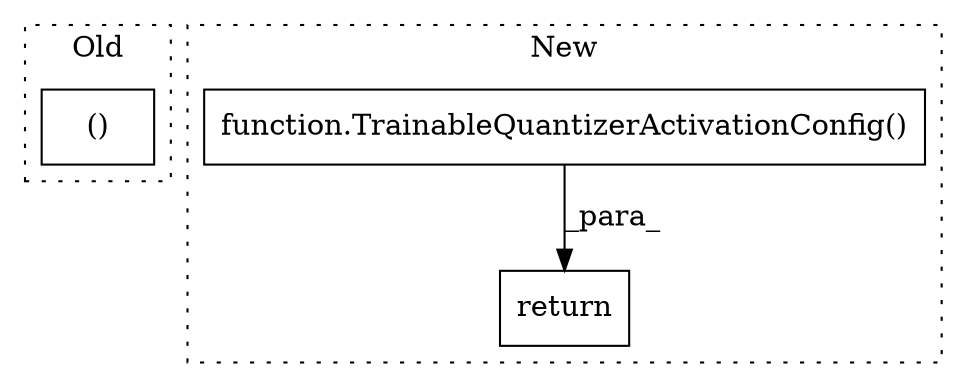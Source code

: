 digraph G {
subgraph cluster0 {
1 [label="()" a="54" s="3015" l="3" shape="box"];
label = "Old";
style="dotted";
}
subgraph cluster1 {
2 [label="function.TrainableQuantizerActivationConfig()" a="75" s="3491" l="403" shape="box"];
3 [label="return" a="93" s="3484" l="7" shape="box"];
label = "New";
style="dotted";
}
2 -> 3 [label="_para_"];
}